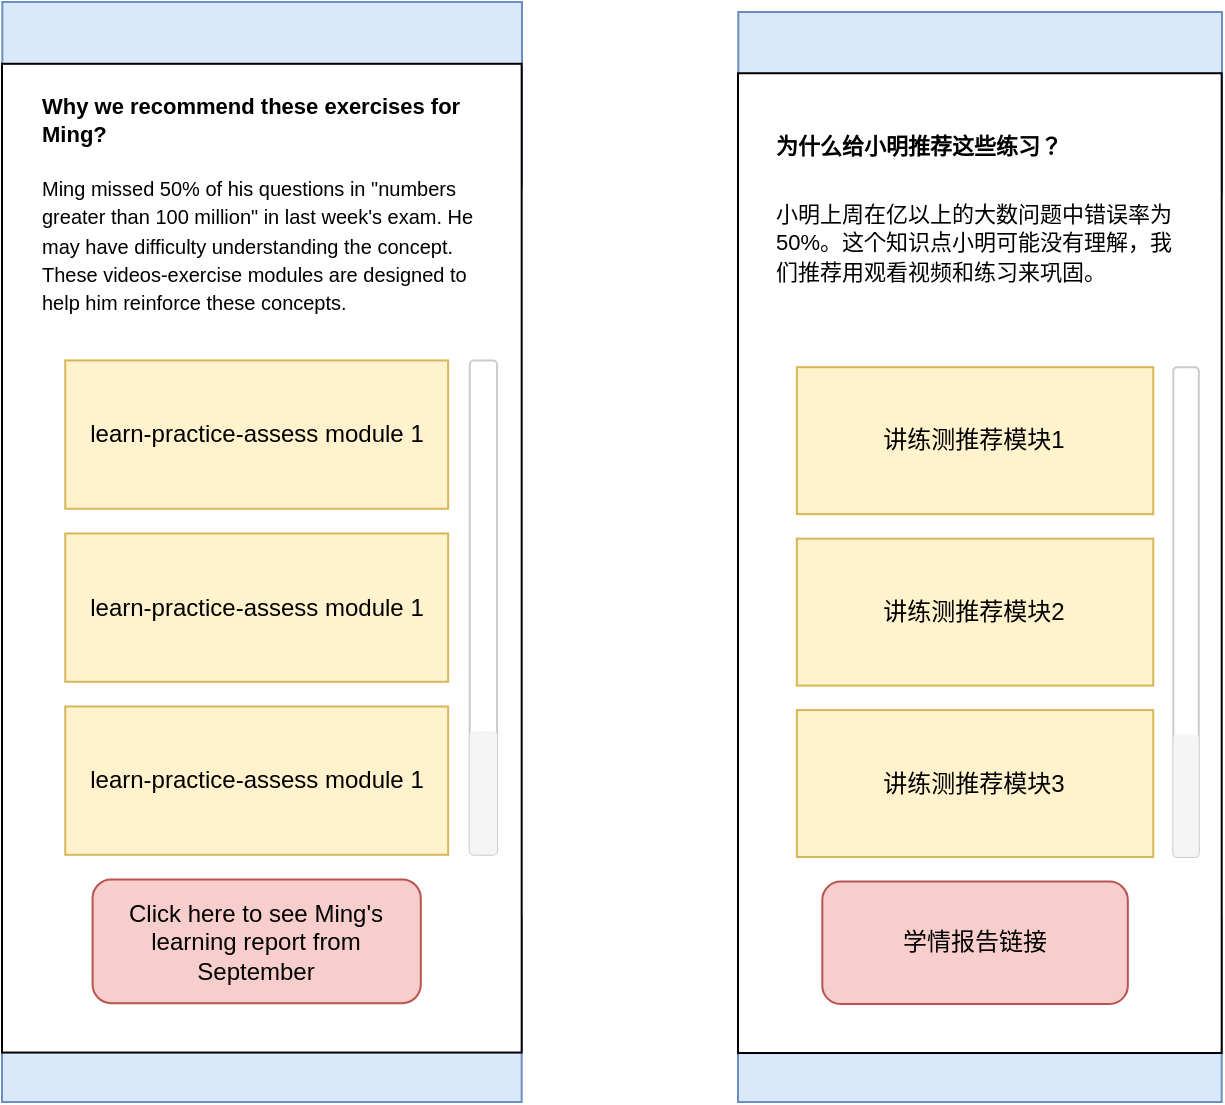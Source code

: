 <mxfile version="13.8.0" type="github">
  <diagram id="XRLAiwTjWuj6m0lgKd-L" name="Page-1">
    <mxGraphModel dx="1752" dy="541" grid="1" gridSize="10" guides="1" tooltips="1" connect="1" arrows="1" fold="1" page="1" pageScale="1" pageWidth="827" pageHeight="1169" math="0" shadow="0">
      <root>
        <mxCell id="0" />
        <mxCell id="1" parent="0" />
        <mxCell id="PljOsR7fZy3H20qurfGT-22" value="" style="group" vertex="1" connectable="0" parent="1">
          <mxGeometry x="-50" y="130" width="260" height="550" as="geometry" />
        </mxCell>
        <mxCell id="PljOsR7fZy3H20qurfGT-2" value="" style="rounded=0;whiteSpace=wrap;html=1;fillColor=#dae8fc;strokeColor=#6c8ebf;" vertex="1" parent="PljOsR7fZy3H20qurfGT-22">
          <mxGeometry y="457.303" width="259.836" height="92.697" as="geometry" />
        </mxCell>
        <mxCell id="PljOsR7fZy3H20qurfGT-1" value="" style="rounded=0;whiteSpace=wrap;html=1;fillColor=#dae8fc;strokeColor=#6c8ebf;" vertex="1" parent="PljOsR7fZy3H20qurfGT-22">
          <mxGeometry x="0.164" width="259.836" height="92.697" as="geometry" />
        </mxCell>
        <mxCell id="PljOsR7fZy3H20qurfGT-3" value="" style="rounded=0;whiteSpace=wrap;html=1;" vertex="1" parent="PljOsR7fZy3H20qurfGT-22">
          <mxGeometry y="30.899" width="259.836" height="494.382" as="geometry" />
        </mxCell>
        <mxCell id="PljOsR7fZy3H20qurfGT-6" value="&lt;p&gt;&lt;span style=&quot;font-size: 11px&quot;&gt;&lt;b&gt;Why we recommend these exercises for Ming?&lt;/b&gt;&lt;/span&gt;&lt;/p&gt;&lt;p&gt;&lt;font&gt;&lt;font style=&quot;font-size: 10px&quot;&gt;Ming missed 50% of his questions in &quot;numbers greater than 100 million&quot; in last week&#39;s exam. He may have difficulty understanding the concept. These videos-exercise modules are designed to help him reinforce these concepts.&amp;nbsp;&lt;/font&gt;&lt;/font&gt;&lt;/p&gt;" style="text;html=1;strokeColor=none;fillColor=none;spacing=5;spacingTop=-20;whiteSpace=wrap;overflow=hidden;rounded=0;" vertex="1" parent="PljOsR7fZy3H20qurfGT-22">
          <mxGeometry x="15.04" y="43.26" width="232.48" height="126.74" as="geometry" />
        </mxCell>
        <mxCell id="PljOsR7fZy3H20qurfGT-10" value="" style="rounded=1;whiteSpace=wrap;html=1;strokeColor=#CCCCCC;" vertex="1" parent="PljOsR7fZy3H20qurfGT-22">
          <mxGeometry x="233.852" y="179.213" width="13.676" height="247.191" as="geometry" />
        </mxCell>
        <mxCell id="PljOsR7fZy3H20qurfGT-4" value="Click here to see Ming&#39;s learning report from September" style="rounded=1;whiteSpace=wrap;html=1;fillColor=#f8cecc;strokeColor=#b85450;" vertex="1" parent="PljOsR7fZy3H20qurfGT-22">
          <mxGeometry x="45.293" y="438.764" width="164.107" height="61.798" as="geometry" />
        </mxCell>
        <mxCell id="PljOsR7fZy3H20qurfGT-5" value="learn-practice-assess module 1" style="rounded=0;whiteSpace=wrap;html=1;fillColor=#fff2cc;strokeColor=#d6b656;" vertex="1" parent="PljOsR7fZy3H20qurfGT-22">
          <mxGeometry x="31.618" y="179.213" width="191.458" height="74.157" as="geometry" />
        </mxCell>
        <mxCell id="PljOsR7fZy3H20qurfGT-7" value="learn-practice-assess module 1" style="rounded=0;whiteSpace=wrap;html=1;fillColor=#fff2cc;strokeColor=#d6b656;" vertex="1" parent="PljOsR7fZy3H20qurfGT-22">
          <mxGeometry x="31.618" y="265.73" width="191.458" height="74.157" as="geometry" />
        </mxCell>
        <mxCell id="PljOsR7fZy3H20qurfGT-8" value="learn-practice-assess module 1" style="rounded=0;whiteSpace=wrap;html=1;fillColor=#fff2cc;strokeColor=#d6b656;" vertex="1" parent="PljOsR7fZy3H20qurfGT-22">
          <mxGeometry x="31.618" y="352.247" width="191.458" height="74.157" as="geometry" />
        </mxCell>
        <mxCell id="PljOsR7fZy3H20qurfGT-9" value="" style="rounded=1;whiteSpace=wrap;html=1;fillColor=#f5f5f5;fontColor=#333333;strokeColor=none;" vertex="1" parent="PljOsR7fZy3H20qurfGT-22">
          <mxGeometry x="233.852" y="364.607" width="13.676" height="61.798" as="geometry" />
        </mxCell>
        <mxCell id="PljOsR7fZy3H20qurfGT-23" value="" style="group" vertex="1" connectable="0" parent="1">
          <mxGeometry x="318" y="135" width="242" height="545" as="geometry" />
        </mxCell>
        <mxCell id="PljOsR7fZy3H20qurfGT-12" value="" style="rounded=0;whiteSpace=wrap;html=1;fillColor=#dae8fc;strokeColor=#6c8ebf;" vertex="1" parent="PljOsR7fZy3H20qurfGT-23">
          <mxGeometry y="453.146" width="241.847" height="91.854" as="geometry" />
        </mxCell>
        <mxCell id="PljOsR7fZy3H20qurfGT-13" value="" style="rounded=0;whiteSpace=wrap;html=1;fillColor=#dae8fc;strokeColor=#6c8ebf;" vertex="1" parent="PljOsR7fZy3H20qurfGT-23">
          <mxGeometry x="0.153" width="241.847" height="91.854" as="geometry" />
        </mxCell>
        <mxCell id="PljOsR7fZy3H20qurfGT-14" value="" style="rounded=0;whiteSpace=wrap;html=1;" vertex="1" parent="PljOsR7fZy3H20qurfGT-23">
          <mxGeometry y="30.618" width="241.847" height="489.888" as="geometry" />
        </mxCell>
        <mxCell id="PljOsR7fZy3H20qurfGT-15" value="&lt;h1&gt;&lt;font style=&quot;font-size: 11px&quot;&gt;为什么给小明推荐这些练习？&amp;nbsp;&lt;/font&gt;&lt;/h1&gt;&lt;div&gt;&lt;font&gt;&lt;span style=&quot;font-size: 11px&quot;&gt;小明上周在亿以上的大数问题中错误率为50%。这个知识点小明可能没有理解，我们推荐用观看视频和练习来巩固。&lt;/span&gt;&lt;br&gt;&lt;/font&gt;&lt;/div&gt;" style="text;html=1;strokeColor=none;fillColor=none;spacing=5;spacingTop=-20;whiteSpace=wrap;overflow=hidden;rounded=0;" vertex="1" parent="PljOsR7fZy3H20qurfGT-23">
          <mxGeometry x="14.002" y="42.865" width="216.39" height="134.719" as="geometry" />
        </mxCell>
        <mxCell id="PljOsR7fZy3H20qurfGT-16" value="" style="rounded=1;whiteSpace=wrap;html=1;strokeColor=#CCCCCC;" vertex="1" parent="PljOsR7fZy3H20qurfGT-23">
          <mxGeometry x="217.663" y="177.584" width="12.729" height="244.944" as="geometry" />
        </mxCell>
        <mxCell id="PljOsR7fZy3H20qurfGT-17" value="学情报告链接" style="rounded=1;whiteSpace=wrap;html=1;fillColor=#f8cecc;strokeColor=#b85450;" vertex="1" parent="PljOsR7fZy3H20qurfGT-23">
          <mxGeometry x="42.158" y="434.775" width="152.746" height="61.236" as="geometry" />
        </mxCell>
        <mxCell id="PljOsR7fZy3H20qurfGT-18" value="讲练测推荐模块1" style="rounded=0;whiteSpace=wrap;html=1;fillColor=#fff2cc;strokeColor=#d6b656;" vertex="1" parent="PljOsR7fZy3H20qurfGT-23">
          <mxGeometry x="29.429" y="177.584" width="178.203" height="73.483" as="geometry" />
        </mxCell>
        <mxCell id="PljOsR7fZy3H20qurfGT-19" value="讲练测推荐模块2" style="rounded=0;whiteSpace=wrap;html=1;fillColor=#fff2cc;strokeColor=#d6b656;" vertex="1" parent="PljOsR7fZy3H20qurfGT-23">
          <mxGeometry x="29.429" y="263.315" width="178.203" height="73.483" as="geometry" />
        </mxCell>
        <mxCell id="PljOsR7fZy3H20qurfGT-20" value="讲练测推荐模块3" style="rounded=0;whiteSpace=wrap;html=1;fillColor=#fff2cc;strokeColor=#d6b656;" vertex="1" parent="PljOsR7fZy3H20qurfGT-23">
          <mxGeometry x="29.429" y="349.045" width="178.203" height="73.483" as="geometry" />
        </mxCell>
        <mxCell id="PljOsR7fZy3H20qurfGT-21" value="" style="rounded=1;whiteSpace=wrap;html=1;fillColor=#f5f5f5;fontColor=#333333;strokeColor=none;" vertex="1" parent="PljOsR7fZy3H20qurfGT-23">
          <mxGeometry x="217.663" y="361.292" width="12.729" height="61.236" as="geometry" />
        </mxCell>
      </root>
    </mxGraphModel>
  </diagram>
</mxfile>
